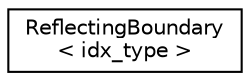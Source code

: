 digraph "Graphical Class Hierarchy"
{
 // LATEX_PDF_SIZE
  edge [fontname="Helvetica",fontsize="10",labelfontname="Helvetica",labelfontsize="10"];
  node [fontname="Helvetica",fontsize="10",shape=record];
  rankdir="LR";
  Node0 [label="ReflectingBoundary\l\< idx_type \>",height=0.2,width=0.4,color="black", fillcolor="white", style="filled",URL="$structReflectingBoundary.html",tooltip=" "];
}
